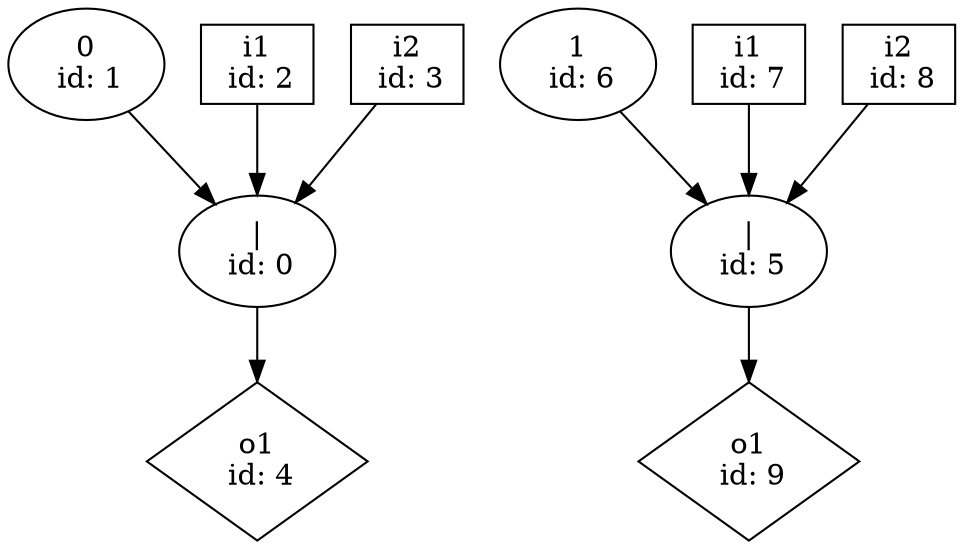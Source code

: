 digraph G {
n0 [label="|\n id: 0"];
n1 [label="0\n id: 1"];
n2 [label="i1\n id: 2",shape="box"];
n3 [label="i2\n id: 3",shape="box"];
n4 [label="o1\n id: 4",shape="diamond"];
n5 [label="|\n id: 5"];
n6 [label="1\n id: 6"];
n7 [label="i1\n id: 7",shape="box"];
n8 [label="i2\n id: 8",shape="box"];
n9 [label="o1\n id: 9",shape="diamond"];
n0 -> n4
n1 -> n0
n2 -> n0
n3 -> n0
n5 -> n9
n6 -> n5
n7 -> n5
n8 -> n5
}